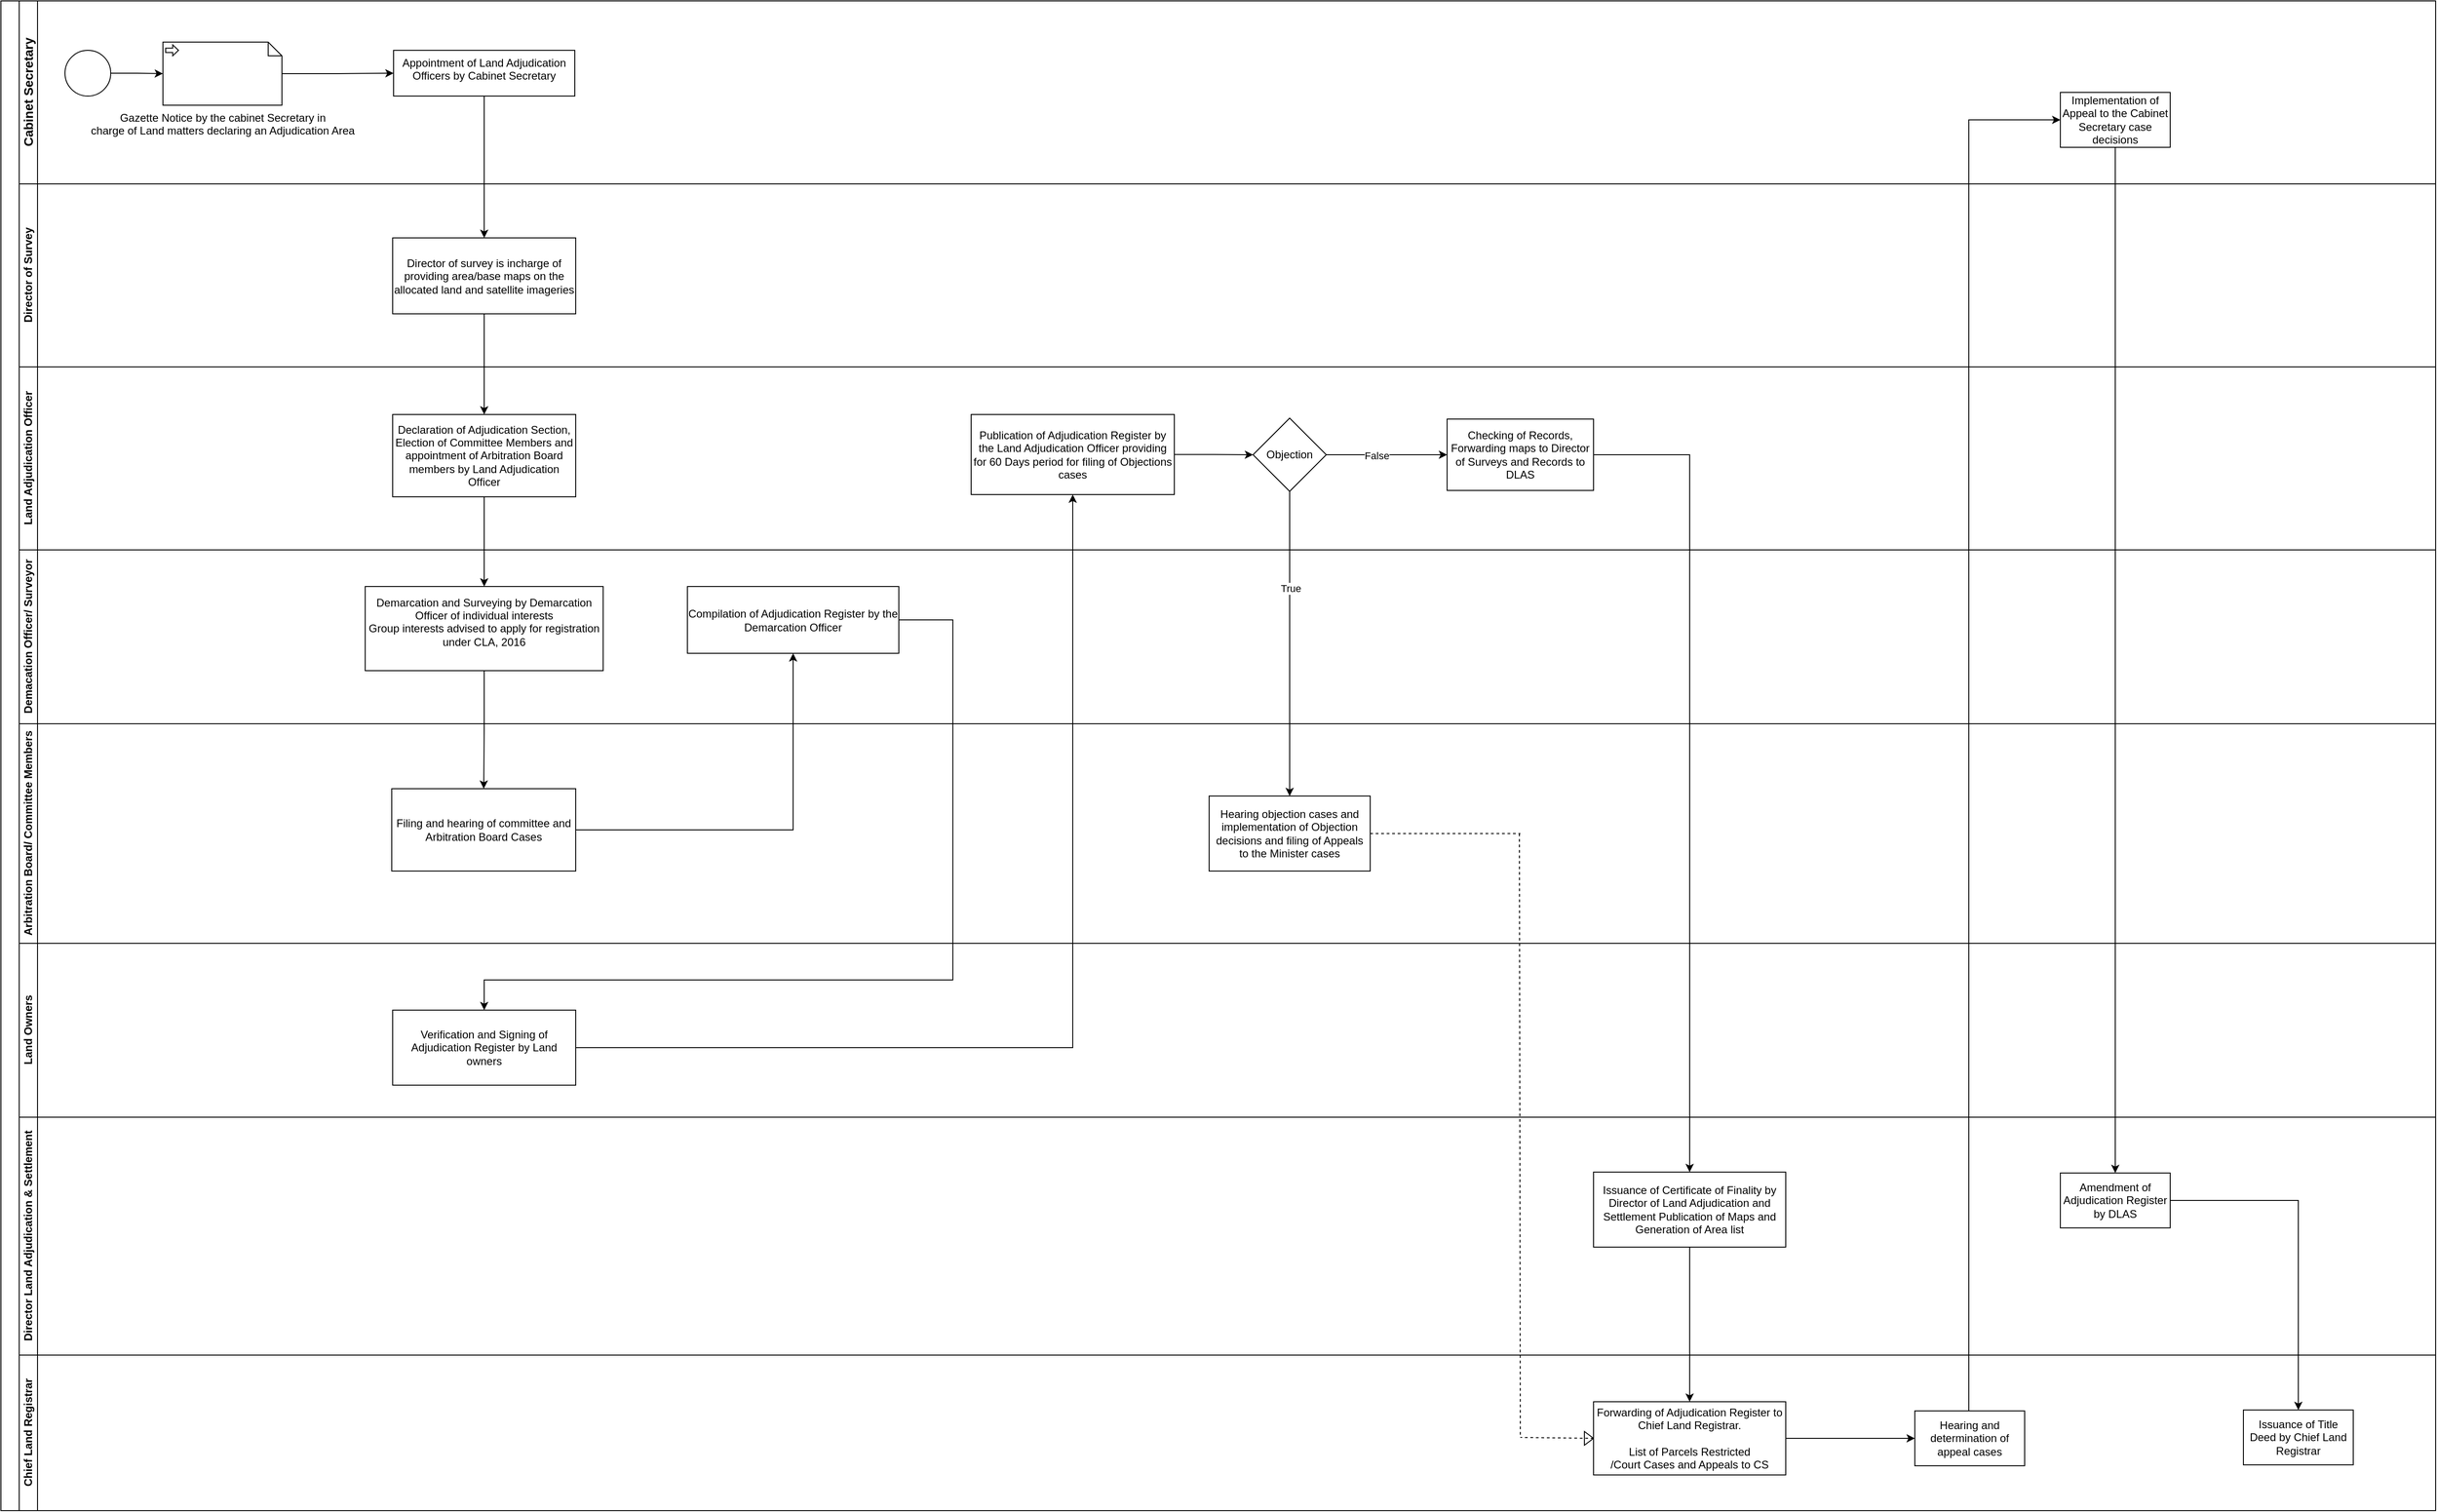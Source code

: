 <mxfile version="24.1.0" type="github">
  <diagram name="Page-1" id="YtbSWpO0L87CD961AXiI">
    <mxGraphModel dx="1687" dy="1005" grid="1" gridSize="10" guides="1" tooltips="1" connect="1" arrows="1" fold="1" page="1" pageScale="1" pageWidth="850" pageHeight="1100" math="0" shadow="0">
      <root>
        <mxCell id="0" />
        <mxCell id="1" parent="0" />
        <mxCell id="PWkDMcdENuoziB6zupQ7-1" value="" style="swimlane;html=1;childLayout=stackLayout;resizeParent=1;resizeParentMax=0;horizontal=0;startSize=20;horizontalStack=0;whiteSpace=wrap;" vertex="1" parent="1">
          <mxGeometry x="40" y="40" width="2660" height="1650" as="geometry" />
        </mxCell>
        <mxCell id="PWkDMcdENuoziB6zupQ7-2" value="&lt;font style=&quot;font-size: 14px;&quot;&gt;Cabinet Secretary&lt;/font&gt;" style="swimlane;html=1;startSize=20;horizontal=0;" vertex="1" parent="PWkDMcdENuoziB6zupQ7-1">
          <mxGeometry x="20" width="2640" height="200" as="geometry" />
        </mxCell>
        <mxCell id="PWkDMcdENuoziB6zupQ7-3" value="" style="edgeStyle=orthogonalEdgeStyle;rounded=0;orthogonalLoop=1;jettySize=auto;html=1;entryX=0;entryY=0.5;entryDx=0;entryDy=0;entryPerimeter=0;" edge="1" parent="PWkDMcdENuoziB6zupQ7-2" source="PWkDMcdENuoziB6zupQ7-4" target="PWkDMcdENuoziB6zupQ7-6">
          <mxGeometry relative="1" as="geometry">
            <mxPoint x="160" y="55" as="targetPoint" />
          </mxGeometry>
        </mxCell>
        <mxCell id="PWkDMcdENuoziB6zupQ7-4" value="" style="points=[[0.145,0.145,0],[0.5,0,0],[0.855,0.145,0],[1,0.5,0],[0.855,0.855,0],[0.5,1,0],[0.145,0.855,0],[0,0.5,0]];shape=mxgraph.bpmn.event;html=1;verticalLabelPosition=bottom;labelBackgroundColor=#ffffff;verticalAlign=top;align=center;perimeter=ellipsePerimeter;outlineConnect=0;aspect=fixed;outline=standard;symbol=general;" vertex="1" parent="PWkDMcdENuoziB6zupQ7-2">
          <mxGeometry x="50" y="54" width="50" height="50" as="geometry" />
        </mxCell>
        <mxCell id="PWkDMcdENuoziB6zupQ7-5" value="" style="edgeStyle=orthogonalEdgeStyle;rounded=0;orthogonalLoop=1;jettySize=auto;html=1;" edge="1" parent="PWkDMcdENuoziB6zupQ7-2" source="PWkDMcdENuoziB6zupQ7-6" target="PWkDMcdENuoziB6zupQ7-8">
          <mxGeometry relative="1" as="geometry" />
        </mxCell>
        <mxCell id="PWkDMcdENuoziB6zupQ7-6" value="Gazette Notice by the cabinet Secretary&amp;nbsp;&lt;span style=&quot;background-color: initial;&quot;&gt;in&lt;/span&gt;&lt;div&gt;&lt;span style=&quot;background-color: initial;&quot;&gt;charge of Land matters declaring an Adjudication Area&lt;/span&gt;&lt;/div&gt;" style="shape=mxgraph.bpmn.data;labelPosition=center;verticalLabelPosition=bottom;align=center;verticalAlign=top;size=15;html=1;bpmnTransferType=input;" vertex="1" parent="PWkDMcdENuoziB6zupQ7-2">
          <mxGeometry x="157" y="45" width="130" height="69" as="geometry" />
        </mxCell>
        <mxCell id="PWkDMcdENuoziB6zupQ7-8" value="&lt;div style=&quot;&quot;&gt;&lt;span style=&quot;background-color: initial;&quot;&gt;Appointment of Land Adjudication Officers by Cabinet Secretary&lt;/span&gt;&lt;/div&gt;" style="whiteSpace=wrap;html=1;verticalAlign=top;align=center;" vertex="1" parent="PWkDMcdENuoziB6zupQ7-2">
          <mxGeometry x="409" y="54" width="198" height="50" as="geometry" />
        </mxCell>
        <mxCell id="PWkDMcdENuoziB6zupQ7-18" value="Director of Survey" style="swimlane;html=1;startSize=20;horizontal=0;" vertex="1" parent="PWkDMcdENuoziB6zupQ7-1">
          <mxGeometry x="20" y="200" width="2640" height="200" as="geometry" />
        </mxCell>
        <mxCell id="PWkDMcdENuoziB6zupQ7-28" value="Director of survey is incharge of providing area/base maps on the allocated land and satellite imageries" style="whiteSpace=wrap;html=1;" vertex="1" parent="PWkDMcdENuoziB6zupQ7-18">
          <mxGeometry x="408" y="59" width="200" height="83" as="geometry" />
        </mxCell>
        <mxCell id="PWkDMcdENuoziB6zupQ7-33" value="Land Adjudication Officer" style="swimlane;html=1;startSize=20;horizontal=0;" vertex="1" parent="PWkDMcdENuoziB6zupQ7-1">
          <mxGeometry x="20" y="400" width="2640" height="200" as="geometry" />
        </mxCell>
        <mxCell id="PWkDMcdENuoziB6zupQ7-92" value="" style="edgeStyle=orthogonalEdgeStyle;rounded=0;orthogonalLoop=1;jettySize=auto;html=1;" edge="1" parent="PWkDMcdENuoziB6zupQ7-33" source="PWkDMcdENuoziB6zupQ7-38" target="PWkDMcdENuoziB6zupQ7-78">
          <mxGeometry relative="1" as="geometry" />
        </mxCell>
        <mxCell id="PWkDMcdENuoziB6zupQ7-93" value="False" style="edgeLabel;html=1;align=center;verticalAlign=middle;resizable=0;points=[];" vertex="1" connectable="0" parent="PWkDMcdENuoziB6zupQ7-92">
          <mxGeometry x="-0.271" y="-1" relative="1" as="geometry">
            <mxPoint x="7" as="offset" />
          </mxGeometry>
        </mxCell>
        <mxCell id="PWkDMcdENuoziB6zupQ7-38" value="Objection" style="rhombus;whiteSpace=wrap;html=1;" vertex="1" parent="PWkDMcdENuoziB6zupQ7-33">
          <mxGeometry x="1348" y="56" width="80" height="80" as="geometry" />
        </mxCell>
        <mxCell id="PWkDMcdENuoziB6zupQ7-40" value="Declaration of Adjudication Section, Election of Committee Members and appointment of Arbitration Board members by Land Adjudication Ofﬁcer" style="whiteSpace=wrap;html=1;" vertex="1" parent="PWkDMcdENuoziB6zupQ7-33">
          <mxGeometry x="408" y="52" width="200" height="90" as="geometry" />
        </mxCell>
        <mxCell id="PWkDMcdENuoziB6zupQ7-91" value="" style="edgeStyle=orthogonalEdgeStyle;rounded=0;orthogonalLoop=1;jettySize=auto;html=1;" edge="1" parent="PWkDMcdENuoziB6zupQ7-33" source="PWkDMcdENuoziB6zupQ7-52" target="PWkDMcdENuoziB6zupQ7-38">
          <mxGeometry relative="1" as="geometry" />
        </mxCell>
        <mxCell id="PWkDMcdENuoziB6zupQ7-52" value="Publication of Adjudication Register by the Land Adjudication Ofﬁcer providing for 60 Days period for ﬁling of Objections cases" style="whiteSpace=wrap;html=1;" vertex="1" parent="PWkDMcdENuoziB6zupQ7-33">
          <mxGeometry x="1040" y="52" width="222" height="87.5" as="geometry" />
        </mxCell>
        <mxCell id="PWkDMcdENuoziB6zupQ7-78" value="Checking of Records, Forwarding maps to Director of Surveys and Records to DLAS" style="rounded=0;whiteSpace=wrap;html=1;" vertex="1" parent="PWkDMcdENuoziB6zupQ7-33">
          <mxGeometry x="1560" y="57" width="160" height="78" as="geometry" />
        </mxCell>
        <mxCell id="PWkDMcdENuoziB6zupQ7-43" value="Demacation Officer/ Surveyor" style="swimlane;html=1;startSize=20;horizontal=0;" vertex="1" parent="PWkDMcdENuoziB6zupQ7-1">
          <mxGeometry x="20" y="600" width="2640" height="190" as="geometry" />
        </mxCell>
        <mxCell id="PWkDMcdENuoziB6zupQ7-44" value="" style="edgeStyle=orthogonalEdgeStyle;rounded=0;orthogonalLoop=1;jettySize=auto;html=1;exitX=0.5;exitY=1;exitDx=0;exitDy=0;" edge="1" parent="PWkDMcdENuoziB6zupQ7-43">
          <mxGeometry relative="1" as="geometry">
            <mxPoint x="1880" y="166" as="targetPoint" />
          </mxGeometry>
        </mxCell>
        <mxCell id="PWkDMcdENuoziB6zupQ7-45" value="Rejects" style="edgeLabel;html=1;align=center;verticalAlign=middle;resizable=0;points=[];" vertex="1" connectable="0" parent="PWkDMcdENuoziB6zupQ7-44">
          <mxGeometry x="-0.286" y="-3" relative="1" as="geometry">
            <mxPoint as="offset" />
          </mxGeometry>
        </mxCell>
        <mxCell id="PWkDMcdENuoziB6zupQ7-47" value="&lt;div&gt;Demarcation and Surveying by Demarcation Ofﬁcer of individual interests&lt;/div&gt;&lt;div&gt;Group interests advised to apply for registration under CLA, 2016&lt;/div&gt;&lt;div&gt;&lt;br&gt;&lt;/div&gt;" style="whiteSpace=wrap;html=1;" vertex="1" parent="PWkDMcdENuoziB6zupQ7-43">
          <mxGeometry x="378" y="40" width="260" height="92" as="geometry" />
        </mxCell>
        <mxCell id="PWkDMcdENuoziB6zupQ7-58" value="Compilation of Adjudication Register by the Demarcation Ofﬁcer" style="whiteSpace=wrap;html=1;" vertex="1" parent="PWkDMcdENuoziB6zupQ7-43">
          <mxGeometry x="730" y="40" width="231" height="73" as="geometry" />
        </mxCell>
        <mxCell id="PWkDMcdENuoziB6zupQ7-51" value="Arbitration Board/ Committee Members" style="swimlane;html=1;startSize=20;horizontal=0;" vertex="1" parent="PWkDMcdENuoziB6zupQ7-1">
          <mxGeometry x="20" y="790" width="2640" height="240" as="geometry" />
        </mxCell>
        <mxCell id="PWkDMcdENuoziB6zupQ7-48" value="Filing and hearing of committee and Arbitration Board Cases" style="whiteSpace=wrap;html=1;" vertex="1" parent="PWkDMcdENuoziB6zupQ7-51">
          <mxGeometry x="407" y="71" width="201" height="90" as="geometry" />
        </mxCell>
        <mxCell id="PWkDMcdENuoziB6zupQ7-39" value="&lt;div&gt;&lt;span style=&quot;background-color: initial;&quot;&gt;&lt;br&gt;&lt;/span&gt;&lt;/div&gt;&lt;div&gt;&lt;span style=&quot;background-color: initial;&quot;&gt;Hearing objection cases and implementation of Objection decisions and ﬁling of Appeals to the Minister cases&lt;/span&gt;&lt;br&gt;&lt;/div&gt;&lt;div&gt;&lt;br&gt;&lt;/div&gt;" style="whiteSpace=wrap;html=1;" vertex="1" parent="PWkDMcdENuoziB6zupQ7-51">
          <mxGeometry x="1300" y="79" width="176" height="82" as="geometry" />
        </mxCell>
        <mxCell id="PWkDMcdENuoziB6zupQ7-53" value="Land Owners" style="swimlane;html=1;startSize=20;horizontal=0;" vertex="1" parent="PWkDMcdENuoziB6zupQ7-1">
          <mxGeometry x="20" y="1030" width="2640" height="190" as="geometry" />
        </mxCell>
        <mxCell id="PWkDMcdENuoziB6zupQ7-77" value="Verification and Signing of Adjudication Register by Land owners" style="whiteSpace=wrap;html=1;" vertex="1" parent="PWkDMcdENuoziB6zupQ7-53">
          <mxGeometry x="408" y="73" width="200" height="82" as="geometry" />
        </mxCell>
        <mxCell id="PWkDMcdENuoziB6zupQ7-98" value="" style="triangle;whiteSpace=wrap;html=1;rotation=0;" vertex="1" parent="PWkDMcdENuoziB6zupQ7-53">
          <mxGeometry x="1710" y="533.5" width="10" height="15" as="geometry" />
        </mxCell>
        <mxCell id="PWkDMcdENuoziB6zupQ7-63" value="Director Land Adjudication &amp;amp; Settlement" style="swimlane;html=1;startSize=20;horizontal=0;" vertex="1" parent="PWkDMcdENuoziB6zupQ7-1">
          <mxGeometry x="20" y="1220" width="2640" height="260" as="geometry" />
        </mxCell>
        <mxCell id="PWkDMcdENuoziB6zupQ7-64" value="" style="edgeStyle=orthogonalEdgeStyle;rounded=0;orthogonalLoop=1;jettySize=auto;html=1;exitX=0.5;exitY=1;exitDx=0;exitDy=0;" edge="1" parent="PWkDMcdENuoziB6zupQ7-63">
          <mxGeometry relative="1" as="geometry">
            <mxPoint x="1880" y="166" as="targetPoint" />
          </mxGeometry>
        </mxCell>
        <mxCell id="PWkDMcdENuoziB6zupQ7-65" value="Rejects" style="edgeLabel;html=1;align=center;verticalAlign=middle;resizable=0;points=[];" vertex="1" connectable="0" parent="PWkDMcdENuoziB6zupQ7-64">
          <mxGeometry x="-0.286" y="-3" relative="1" as="geometry">
            <mxPoint as="offset" />
          </mxGeometry>
        </mxCell>
        <mxCell id="PWkDMcdENuoziB6zupQ7-99" value="&lt;div&gt;&lt;div&gt;&lt;span style=&quot;background-color: initial;&quot;&gt;&lt;br&gt;&lt;/span&gt;&lt;/div&gt;&lt;div&gt;&lt;span style=&quot;background-color: initial;&quot;&gt;Issuance of Certiﬁcate of Finality by Director of Land Adjudication and Settlement&amp;nbsp;&lt;/span&gt;&lt;span style=&quot;background-color: initial;&quot;&gt;Publication of Maps and Generation of Area list&lt;/span&gt;&lt;/div&gt;&lt;/div&gt;&lt;div&gt;&lt;br&gt;&lt;/div&gt;" style="whiteSpace=wrap;html=1;" vertex="1" parent="PWkDMcdENuoziB6zupQ7-63">
          <mxGeometry x="1720" y="60" width="210" height="82" as="geometry" />
        </mxCell>
        <mxCell id="PWkDMcdENuoziB6zupQ7-107" value="" style="endArrow=none;dashed=1;html=1;rounded=0;exitX=0;exitY=0.5;exitDx=0;exitDy=0;" edge="1" parent="PWkDMcdENuoziB6zupQ7-63" source="PWkDMcdENuoziB6zupQ7-102">
          <mxGeometry width="50" height="50" relative="1" as="geometry">
            <mxPoint x="1720" y="275" as="sourcePoint" />
            <mxPoint x="1640" y="350" as="targetPoint" />
          </mxGeometry>
        </mxCell>
        <mxCell id="PWkDMcdENuoziB6zupQ7-66" value="Chief Land Registrar" style="swimlane;html=1;startSize=20;horizontal=0;" vertex="1" parent="PWkDMcdENuoziB6zupQ7-1">
          <mxGeometry x="20" y="1480" width="2640" height="170" as="geometry" />
        </mxCell>
        <mxCell id="PWkDMcdENuoziB6zupQ7-67" value="" style="edgeStyle=orthogonalEdgeStyle;rounded=0;orthogonalLoop=1;jettySize=auto;html=1;exitX=0.5;exitY=1;exitDx=0;exitDy=0;" edge="1" parent="PWkDMcdENuoziB6zupQ7-66">
          <mxGeometry relative="1" as="geometry">
            <mxPoint x="1880" y="166" as="targetPoint" />
          </mxGeometry>
        </mxCell>
        <mxCell id="PWkDMcdENuoziB6zupQ7-68" value="Rejects" style="edgeLabel;html=1;align=center;verticalAlign=middle;resizable=0;points=[];" vertex="1" connectable="0" parent="PWkDMcdENuoziB6zupQ7-67">
          <mxGeometry x="-0.286" y="-3" relative="1" as="geometry">
            <mxPoint as="offset" />
          </mxGeometry>
        </mxCell>
        <mxCell id="PWkDMcdENuoziB6zupQ7-109" value="" style="edgeStyle=orthogonalEdgeStyle;rounded=0;orthogonalLoop=1;jettySize=auto;html=1;" edge="1" parent="PWkDMcdENuoziB6zupQ7-66" source="PWkDMcdENuoziB6zupQ7-102" target="PWkDMcdENuoziB6zupQ7-108">
          <mxGeometry relative="1" as="geometry" />
        </mxCell>
        <mxCell id="PWkDMcdENuoziB6zupQ7-102" value="Forwarding of Adjudication Register to Chief Land Registrar.&lt;div&gt;&lt;br&gt;List of Parcels Restricted /Court&lt;span style=&quot;background-color: initial;&quot;&gt;&amp;nbsp;&lt;/span&gt;&lt;span style=&quot;background-color: initial;&quot;&gt;Cases&lt;/span&gt;&lt;span style=&quot;background-color: initial;&quot;&gt;&amp;nbsp;and Appeals to CS&lt;/span&gt;&lt;/div&gt;" style="whiteSpace=wrap;html=1;rounded=0;" vertex="1" parent="PWkDMcdENuoziB6zupQ7-66">
          <mxGeometry x="1720" y="51" width="210" height="80" as="geometry" />
        </mxCell>
        <mxCell id="PWkDMcdENuoziB6zupQ7-108" value="Hearing and determination of appeal cases" style="whiteSpace=wrap;html=1;rounded=0;" vertex="1" parent="PWkDMcdENuoziB6zupQ7-66">
          <mxGeometry x="2071" y="61" width="120" height="60" as="geometry" />
        </mxCell>
        <mxCell id="PWkDMcdENuoziB6zupQ7-112" value="Amendment of Adjudication Register by DLAS" style="whiteSpace=wrap;html=1;rounded=0;" vertex="1" parent="PWkDMcdENuoziB6zupQ7-66">
          <mxGeometry x="2230" y="-199" width="120" height="60" as="geometry" />
        </mxCell>
        <mxCell id="PWkDMcdENuoziB6zupQ7-114" value="Issuance of Title Deed by Chief Land Registrar" style="whiteSpace=wrap;html=1;rounded=0;" vertex="1" parent="PWkDMcdENuoziB6zupQ7-66">
          <mxGeometry x="2430" y="60" width="120" height="60" as="geometry" />
        </mxCell>
        <mxCell id="PWkDMcdENuoziB6zupQ7-115" value="" style="edgeStyle=orthogonalEdgeStyle;rounded=0;orthogonalLoop=1;jettySize=auto;html=1;" edge="1" parent="PWkDMcdENuoziB6zupQ7-66" source="PWkDMcdENuoziB6zupQ7-112" target="PWkDMcdENuoziB6zupQ7-114">
          <mxGeometry relative="1" as="geometry" />
        </mxCell>
        <mxCell id="PWkDMcdENuoziB6zupQ7-82" value="" style="edgeStyle=orthogonalEdgeStyle;rounded=0;orthogonalLoop=1;jettySize=auto;html=1;entryX=0.5;entryY=0;entryDx=0;entryDy=0;" edge="1" parent="PWkDMcdENuoziB6zupQ7-1" source="PWkDMcdENuoziB6zupQ7-8" target="PWkDMcdENuoziB6zupQ7-28">
          <mxGeometry relative="1" as="geometry">
            <mxPoint x="528" y="179" as="targetPoint" />
          </mxGeometry>
        </mxCell>
        <mxCell id="PWkDMcdENuoziB6zupQ7-84" value="" style="edgeStyle=orthogonalEdgeStyle;rounded=0;orthogonalLoop=1;jettySize=auto;html=1;entryX=0.5;entryY=0;entryDx=0;entryDy=0;" edge="1" parent="PWkDMcdENuoziB6zupQ7-1" source="PWkDMcdENuoziB6zupQ7-28" target="PWkDMcdENuoziB6zupQ7-40">
          <mxGeometry relative="1" as="geometry">
            <mxPoint x="528" y="433.5" as="targetPoint" />
          </mxGeometry>
        </mxCell>
        <mxCell id="PWkDMcdENuoziB6zupQ7-85" value="" style="edgeStyle=orthogonalEdgeStyle;rounded=0;orthogonalLoop=1;jettySize=auto;html=1;" edge="1" parent="PWkDMcdENuoziB6zupQ7-1" source="PWkDMcdENuoziB6zupQ7-40" target="PWkDMcdENuoziB6zupQ7-47">
          <mxGeometry relative="1" as="geometry" />
        </mxCell>
        <mxCell id="PWkDMcdENuoziB6zupQ7-86" value="" style="edgeStyle=orthogonalEdgeStyle;rounded=0;orthogonalLoop=1;jettySize=auto;html=1;" edge="1" parent="PWkDMcdENuoziB6zupQ7-1" source="PWkDMcdENuoziB6zupQ7-47" target="PWkDMcdENuoziB6zupQ7-48">
          <mxGeometry relative="1" as="geometry" />
        </mxCell>
        <mxCell id="PWkDMcdENuoziB6zupQ7-87" value="" style="edgeStyle=orthogonalEdgeStyle;rounded=0;orthogonalLoop=1;jettySize=auto;html=1;" edge="1" parent="PWkDMcdENuoziB6zupQ7-1" source="PWkDMcdENuoziB6zupQ7-48" target="PWkDMcdENuoziB6zupQ7-58">
          <mxGeometry relative="1" as="geometry" />
        </mxCell>
        <mxCell id="PWkDMcdENuoziB6zupQ7-88" value="" style="edgeStyle=orthogonalEdgeStyle;rounded=0;orthogonalLoop=1;jettySize=auto;html=1;" edge="1" parent="PWkDMcdENuoziB6zupQ7-1" source="PWkDMcdENuoziB6zupQ7-77" target="PWkDMcdENuoziB6zupQ7-52">
          <mxGeometry relative="1" as="geometry" />
        </mxCell>
        <mxCell id="PWkDMcdENuoziB6zupQ7-90" value="" style="edgeStyle=orthogonalEdgeStyle;rounded=0;orthogonalLoop=1;jettySize=auto;html=1;exitX=1;exitY=0.5;exitDx=0;exitDy=0;entryX=0.5;entryY=0;entryDx=0;entryDy=0;" edge="1" parent="PWkDMcdENuoziB6zupQ7-1" source="PWkDMcdENuoziB6zupQ7-58" target="PWkDMcdENuoziB6zupQ7-77">
          <mxGeometry relative="1" as="geometry">
            <mxPoint x="949" y="951" as="sourcePoint" />
            <mxPoint x="949" y="1044" as="targetPoint" />
            <Array as="points">
              <mxPoint x="1040" y="677" />
              <mxPoint x="1040" y="1070" />
              <mxPoint x="528" y="1070" />
            </Array>
          </mxGeometry>
        </mxCell>
        <mxCell id="PWkDMcdENuoziB6zupQ7-34" value="" style="edgeStyle=orthogonalEdgeStyle;rounded=0;orthogonalLoop=1;jettySize=auto;html=1;" edge="1" parent="PWkDMcdENuoziB6zupQ7-1" source="PWkDMcdENuoziB6zupQ7-38" target="PWkDMcdENuoziB6zupQ7-39">
          <mxGeometry relative="1" as="geometry" />
        </mxCell>
        <mxCell id="PWkDMcdENuoziB6zupQ7-35" value="True" style="edgeLabel;html=1;align=center;verticalAlign=middle;resizable=0;points=[];" vertex="1" connectable="0" parent="PWkDMcdENuoziB6zupQ7-34">
          <mxGeometry x="-0.367" y="1" relative="1" as="geometry">
            <mxPoint as="offset" />
          </mxGeometry>
        </mxCell>
        <mxCell id="PWkDMcdENuoziB6zupQ7-101" value="" style="edgeStyle=orthogonalEdgeStyle;rounded=0;orthogonalLoop=1;jettySize=auto;html=1;entryX=0.5;entryY=0;entryDx=0;entryDy=0;" edge="1" parent="PWkDMcdENuoziB6zupQ7-1" source="PWkDMcdENuoziB6zupQ7-78" target="PWkDMcdENuoziB6zupQ7-99">
          <mxGeometry relative="1" as="geometry">
            <mxPoint x="1845" y="1240" as="targetPoint" />
            <Array as="points">
              <mxPoint x="1845" y="496" />
            </Array>
          </mxGeometry>
        </mxCell>
        <mxCell id="PWkDMcdENuoziB6zupQ7-106" value="" style="edgeStyle=orthogonalEdgeStyle;rounded=0;orthogonalLoop=1;jettySize=auto;html=1;" edge="1" parent="PWkDMcdENuoziB6zupQ7-1" source="PWkDMcdENuoziB6zupQ7-99" target="PWkDMcdENuoziB6zupQ7-102">
          <mxGeometry relative="1" as="geometry" />
        </mxCell>
        <mxCell id="PWkDMcdENuoziB6zupQ7-94" value="" style="endArrow=none;dashed=1;html=1;rounded=0;exitX=1;exitY=0.5;exitDx=0;exitDy=0;" edge="1" parent="1" source="PWkDMcdENuoziB6zupQ7-39">
          <mxGeometry width="50" height="50" relative="1" as="geometry">
            <mxPoint x="1564" y="940" as="sourcePoint" />
            <mxPoint x="1700" y="950" as="targetPoint" />
          </mxGeometry>
        </mxCell>
        <mxCell id="PWkDMcdENuoziB6zupQ7-95" value="" style="endArrow=none;dashed=1;html=1;rounded=0;" edge="1" parent="1">
          <mxGeometry width="50" height="50" relative="1" as="geometry">
            <mxPoint x="1699" y="950" as="sourcePoint" />
            <mxPoint x="1700" y="1610" as="targetPoint" />
          </mxGeometry>
        </mxCell>
        <mxCell id="PWkDMcdENuoziB6zupQ7-116" value="&lt;div&gt;&lt;br&gt;&lt;/div&gt;&lt;div&gt;Implementation of Appeal to the Cabinet Secretary case decisions&lt;/div&gt;&lt;div&gt;&lt;br&gt;&lt;/div&gt;" style="whiteSpace=wrap;html=1;rounded=0;" vertex="1" parent="1">
          <mxGeometry x="2290" y="140" width="120" height="60" as="geometry" />
        </mxCell>
        <mxCell id="PWkDMcdENuoziB6zupQ7-111" value="" style="edgeStyle=orthogonalEdgeStyle;rounded=0;orthogonalLoop=1;jettySize=auto;html=1;entryX=0;entryY=0.5;entryDx=0;entryDy=0;" edge="1" parent="1" source="PWkDMcdENuoziB6zupQ7-108" target="PWkDMcdENuoziB6zupQ7-116">
          <mxGeometry relative="1" as="geometry">
            <mxPoint x="2290" y="1611" as="targetPoint" />
            <Array as="points">
              <mxPoint x="2190" y="170" />
            </Array>
          </mxGeometry>
        </mxCell>
        <mxCell id="PWkDMcdENuoziB6zupQ7-117" value="" style="edgeStyle=orthogonalEdgeStyle;rounded=0;orthogonalLoop=1;jettySize=auto;html=1;exitX=0.5;exitY=1;exitDx=0;exitDy=0;entryX=0.5;entryY=0;entryDx=0;entryDy=0;" edge="1" parent="1" source="PWkDMcdENuoziB6zupQ7-116" target="PWkDMcdENuoziB6zupQ7-112">
          <mxGeometry relative="1" as="geometry">
            <mxPoint x="2340" y="220" as="sourcePoint" />
            <mxPoint x="2340" y="960" as="targetPoint" />
          </mxGeometry>
        </mxCell>
      </root>
    </mxGraphModel>
  </diagram>
</mxfile>
